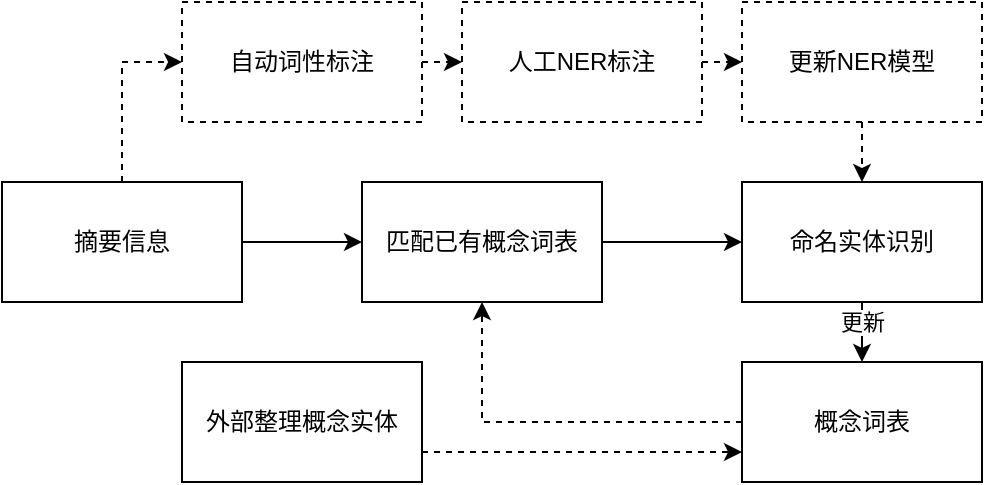 <mxfile version="16.5.6" type="github">
  <diagram id="m7ykKMguCv_zMnbDmOIA" name="第 1 页">
    <mxGraphModel dx="875" dy="497" grid="1" gridSize="10" guides="1" tooltips="1" connect="1" arrows="1" fold="1" page="1" pageScale="1" pageWidth="850" pageHeight="1100" math="0" shadow="0">
      <root>
        <mxCell id="0" />
        <mxCell id="1" parent="0" />
        <mxCell id="2YlMVlzXzQUb3xdYXMuv-4" style="edgeStyle=orthogonalEdgeStyle;rounded=0;orthogonalLoop=1;jettySize=auto;html=1;exitX=1;exitY=0.5;exitDx=0;exitDy=0;" edge="1" parent="1" source="2YlMVlzXzQUb3xdYXMuv-1" target="2YlMVlzXzQUb3xdYXMuv-2">
          <mxGeometry relative="1" as="geometry" />
        </mxCell>
        <mxCell id="2YlMVlzXzQUb3xdYXMuv-14" style="edgeStyle=orthogonalEdgeStyle;rounded=0;orthogonalLoop=1;jettySize=auto;html=1;exitX=0.5;exitY=0;exitDx=0;exitDy=0;entryX=0;entryY=0.5;entryDx=0;entryDy=0;dashed=1;" edge="1" parent="1" source="2YlMVlzXzQUb3xdYXMuv-1" target="2YlMVlzXzQUb3xdYXMuv-13">
          <mxGeometry relative="1" as="geometry" />
        </mxCell>
        <mxCell id="2YlMVlzXzQUb3xdYXMuv-1" value="摘要信息" style="rounded=0;whiteSpace=wrap;html=1;" vertex="1" parent="1">
          <mxGeometry x="140" y="160" width="120" height="60" as="geometry" />
        </mxCell>
        <mxCell id="2YlMVlzXzQUb3xdYXMuv-5" style="edgeStyle=orthogonalEdgeStyle;rounded=0;orthogonalLoop=1;jettySize=auto;html=1;exitX=1;exitY=0.5;exitDx=0;exitDy=0;entryX=0;entryY=0.5;entryDx=0;entryDy=0;" edge="1" parent="1" source="2YlMVlzXzQUb3xdYXMuv-2" target="2YlMVlzXzQUb3xdYXMuv-3">
          <mxGeometry relative="1" as="geometry" />
        </mxCell>
        <mxCell id="2YlMVlzXzQUb3xdYXMuv-2" value="匹配已有概念词表" style="rounded=0;whiteSpace=wrap;html=1;" vertex="1" parent="1">
          <mxGeometry x="320" y="160" width="120" height="60" as="geometry" />
        </mxCell>
        <mxCell id="2YlMVlzXzQUb3xdYXMuv-7" style="edgeStyle=orthogonalEdgeStyle;rounded=0;orthogonalLoop=1;jettySize=auto;html=1;exitX=0.5;exitY=1;exitDx=0;exitDy=0;" edge="1" parent="1" source="2YlMVlzXzQUb3xdYXMuv-3" target="2YlMVlzXzQUb3xdYXMuv-6">
          <mxGeometry relative="1" as="geometry" />
        </mxCell>
        <mxCell id="2YlMVlzXzQUb3xdYXMuv-9" value="更新" style="edgeLabel;html=1;align=center;verticalAlign=middle;resizable=0;points=[];" vertex="1" connectable="0" parent="2YlMVlzXzQUb3xdYXMuv-7">
          <mxGeometry x="0.4" relative="1" as="geometry">
            <mxPoint y="-5" as="offset" />
          </mxGeometry>
        </mxCell>
        <mxCell id="2YlMVlzXzQUb3xdYXMuv-3" value="命名实体识别" style="rounded=0;whiteSpace=wrap;html=1;" vertex="1" parent="1">
          <mxGeometry x="510" y="160" width="120" height="60" as="geometry" />
        </mxCell>
        <mxCell id="2YlMVlzXzQUb3xdYXMuv-8" style="edgeStyle=orthogonalEdgeStyle;rounded=0;orthogonalLoop=1;jettySize=auto;html=1;exitX=0;exitY=0.5;exitDx=0;exitDy=0;entryX=0.5;entryY=1;entryDx=0;entryDy=0;dashed=1;" edge="1" parent="1" source="2YlMVlzXzQUb3xdYXMuv-6" target="2YlMVlzXzQUb3xdYXMuv-2">
          <mxGeometry relative="1" as="geometry" />
        </mxCell>
        <mxCell id="2YlMVlzXzQUb3xdYXMuv-6" value="概念词表" style="rounded=0;whiteSpace=wrap;html=1;" vertex="1" parent="1">
          <mxGeometry x="510" y="250" width="120" height="60" as="geometry" />
        </mxCell>
        <mxCell id="2YlMVlzXzQUb3xdYXMuv-12" style="edgeStyle=orthogonalEdgeStyle;rounded=0;orthogonalLoop=1;jettySize=auto;html=1;exitX=1;exitY=0.75;exitDx=0;exitDy=0;entryX=0;entryY=0.75;entryDx=0;entryDy=0;dashed=1;" edge="1" parent="1" source="2YlMVlzXzQUb3xdYXMuv-10" target="2YlMVlzXzQUb3xdYXMuv-6">
          <mxGeometry relative="1" as="geometry" />
        </mxCell>
        <mxCell id="2YlMVlzXzQUb3xdYXMuv-10" value="外部整理概念实体" style="rounded=0;whiteSpace=wrap;html=1;" vertex="1" parent="1">
          <mxGeometry x="230" y="250" width="120" height="60" as="geometry" />
        </mxCell>
        <mxCell id="2YlMVlzXzQUb3xdYXMuv-16" style="edgeStyle=orthogonalEdgeStyle;rounded=0;orthogonalLoop=1;jettySize=auto;html=1;exitX=1;exitY=0.5;exitDx=0;exitDy=0;entryX=0;entryY=0.5;entryDx=0;entryDy=0;dashed=1;" edge="1" parent="1" source="2YlMVlzXzQUb3xdYXMuv-13" target="2YlMVlzXzQUb3xdYXMuv-15">
          <mxGeometry relative="1" as="geometry" />
        </mxCell>
        <mxCell id="2YlMVlzXzQUb3xdYXMuv-13" value="自动词性标注" style="rounded=0;whiteSpace=wrap;html=1;dashed=1;" vertex="1" parent="1">
          <mxGeometry x="230" y="70" width="120" height="60" as="geometry" />
        </mxCell>
        <mxCell id="2YlMVlzXzQUb3xdYXMuv-18" style="edgeStyle=orthogonalEdgeStyle;rounded=0;orthogonalLoop=1;jettySize=auto;html=1;exitX=1;exitY=0.5;exitDx=0;exitDy=0;entryX=0;entryY=0.5;entryDx=0;entryDy=0;dashed=1;" edge="1" parent="1" source="2YlMVlzXzQUb3xdYXMuv-15" target="2YlMVlzXzQUb3xdYXMuv-17">
          <mxGeometry relative="1" as="geometry" />
        </mxCell>
        <mxCell id="2YlMVlzXzQUb3xdYXMuv-15" value="人工NER标注" style="rounded=0;whiteSpace=wrap;html=1;dashed=1;" vertex="1" parent="1">
          <mxGeometry x="370" y="70" width="120" height="60" as="geometry" />
        </mxCell>
        <mxCell id="2YlMVlzXzQUb3xdYXMuv-19" style="edgeStyle=orthogonalEdgeStyle;rounded=0;orthogonalLoop=1;jettySize=auto;html=1;exitX=0.5;exitY=1;exitDx=0;exitDy=0;entryX=0.5;entryY=0;entryDx=0;entryDy=0;dashed=1;" edge="1" parent="1" source="2YlMVlzXzQUb3xdYXMuv-17" target="2YlMVlzXzQUb3xdYXMuv-3">
          <mxGeometry relative="1" as="geometry" />
        </mxCell>
        <mxCell id="2YlMVlzXzQUb3xdYXMuv-17" value="更新NER模型" style="rounded=0;whiteSpace=wrap;html=1;dashed=1;" vertex="1" parent="1">
          <mxGeometry x="510" y="70" width="120" height="60" as="geometry" />
        </mxCell>
      </root>
    </mxGraphModel>
  </diagram>
</mxfile>
